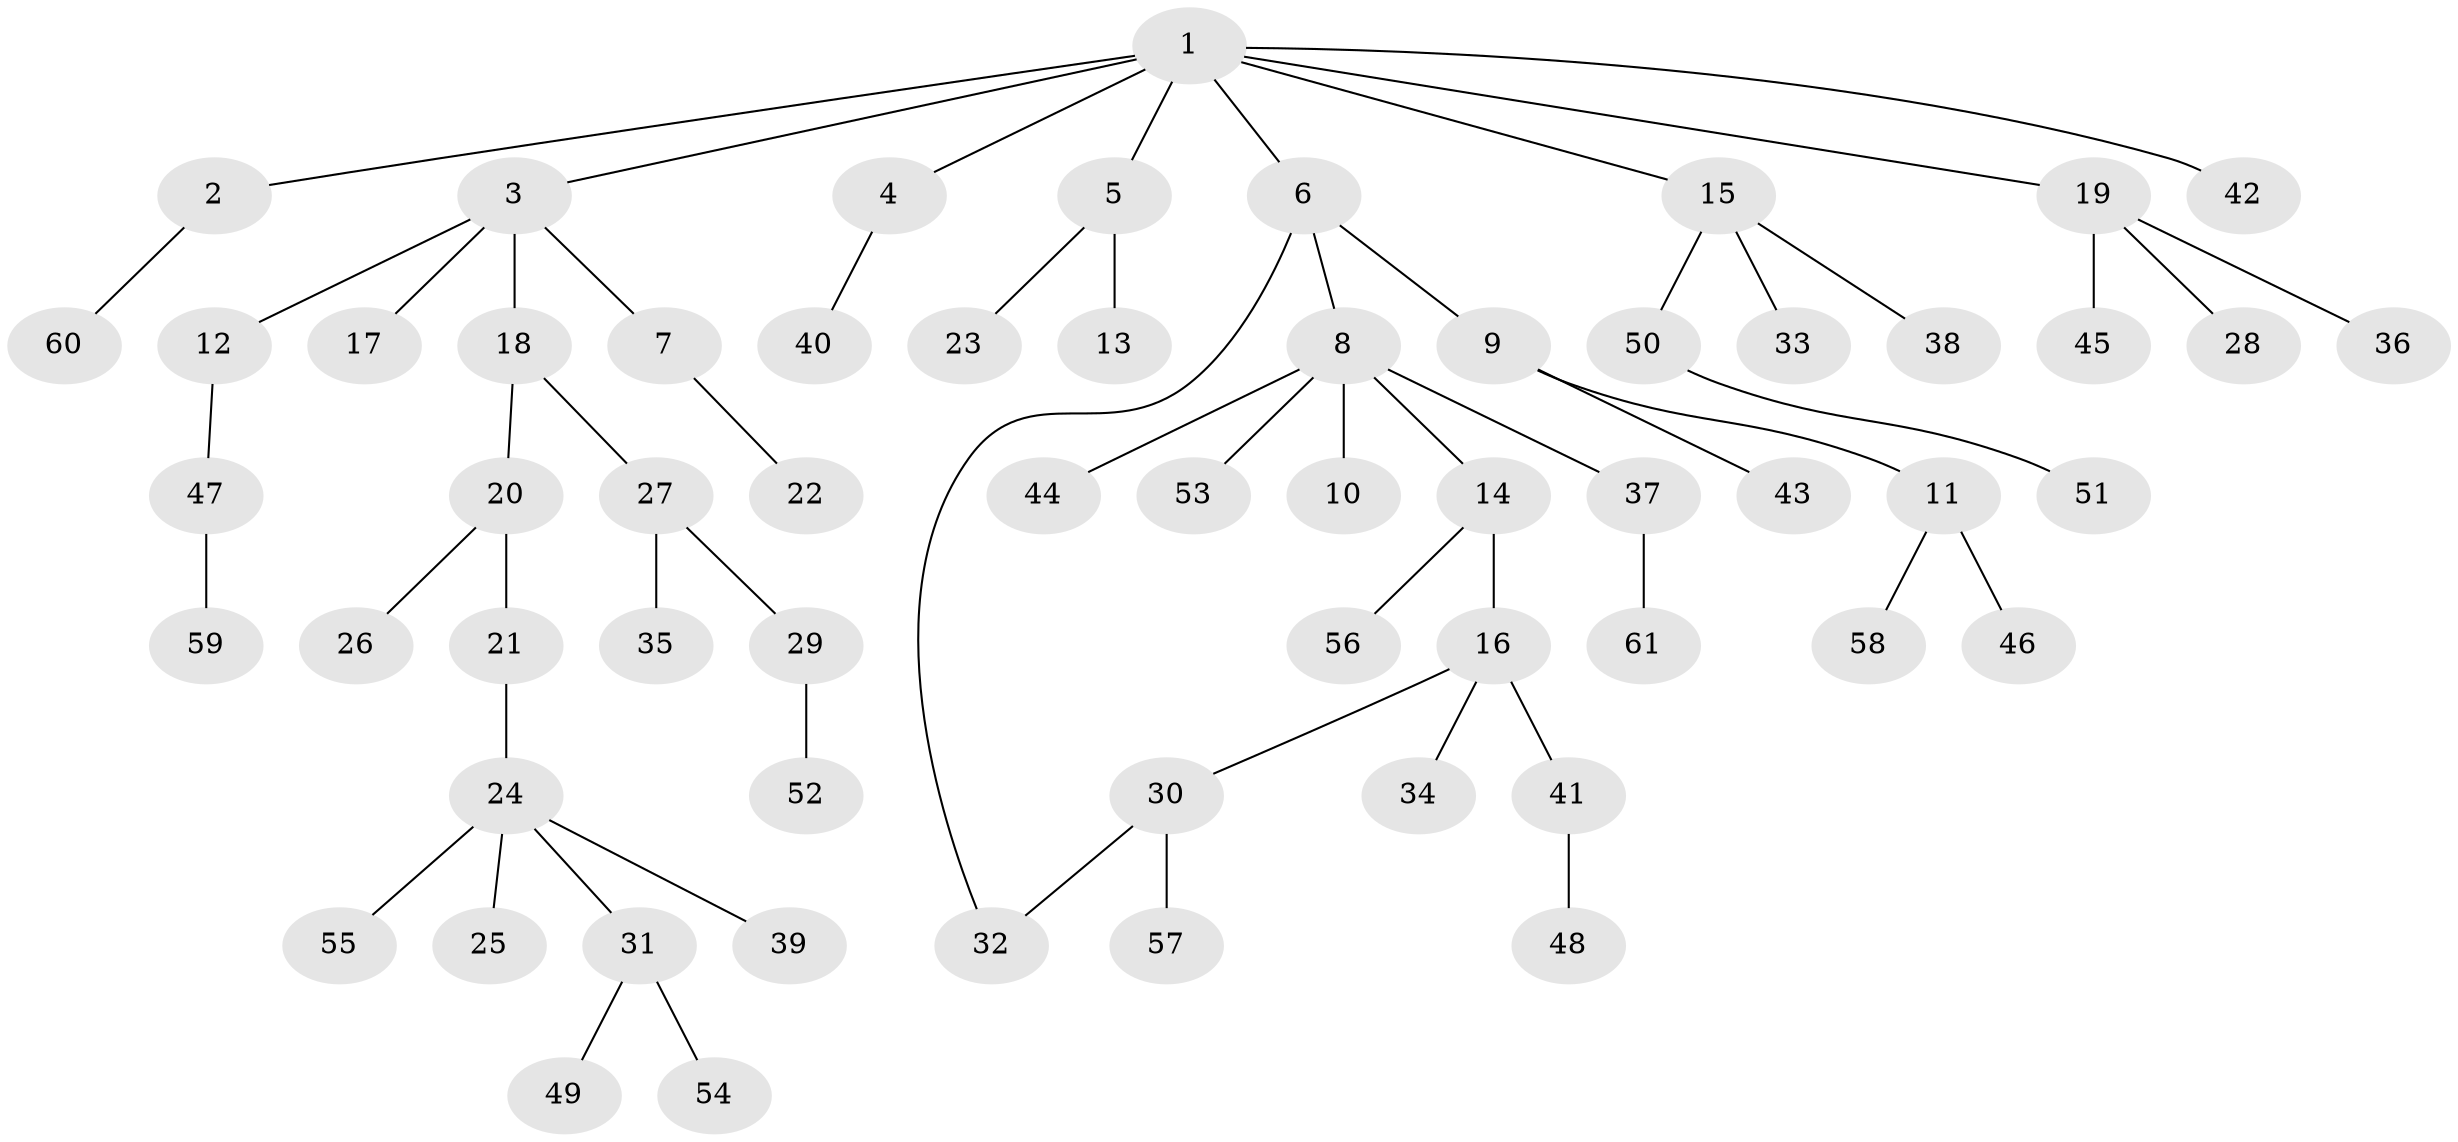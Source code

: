 // Generated by graph-tools (version 1.1) at 2025/41/03/09/25 04:41:18]
// undirected, 61 vertices, 61 edges
graph export_dot {
graph [start="1"]
  node [color=gray90,style=filled];
  1;
  2;
  3;
  4;
  5;
  6;
  7;
  8;
  9;
  10;
  11;
  12;
  13;
  14;
  15;
  16;
  17;
  18;
  19;
  20;
  21;
  22;
  23;
  24;
  25;
  26;
  27;
  28;
  29;
  30;
  31;
  32;
  33;
  34;
  35;
  36;
  37;
  38;
  39;
  40;
  41;
  42;
  43;
  44;
  45;
  46;
  47;
  48;
  49;
  50;
  51;
  52;
  53;
  54;
  55;
  56;
  57;
  58;
  59;
  60;
  61;
  1 -- 2;
  1 -- 3;
  1 -- 4;
  1 -- 5;
  1 -- 6;
  1 -- 15;
  1 -- 19;
  1 -- 42;
  2 -- 60;
  3 -- 7;
  3 -- 12;
  3 -- 17;
  3 -- 18;
  4 -- 40;
  5 -- 13;
  5 -- 23;
  6 -- 8;
  6 -- 9;
  6 -- 32;
  7 -- 22;
  8 -- 10;
  8 -- 14;
  8 -- 37;
  8 -- 44;
  8 -- 53;
  9 -- 11;
  9 -- 43;
  11 -- 46;
  11 -- 58;
  12 -- 47;
  14 -- 16;
  14 -- 56;
  15 -- 33;
  15 -- 38;
  15 -- 50;
  16 -- 30;
  16 -- 34;
  16 -- 41;
  18 -- 20;
  18 -- 27;
  19 -- 28;
  19 -- 36;
  19 -- 45;
  20 -- 21;
  20 -- 26;
  21 -- 24;
  24 -- 25;
  24 -- 31;
  24 -- 39;
  24 -- 55;
  27 -- 29;
  27 -- 35;
  29 -- 52;
  30 -- 32;
  30 -- 57;
  31 -- 49;
  31 -- 54;
  37 -- 61;
  41 -- 48;
  47 -- 59;
  50 -- 51;
}
